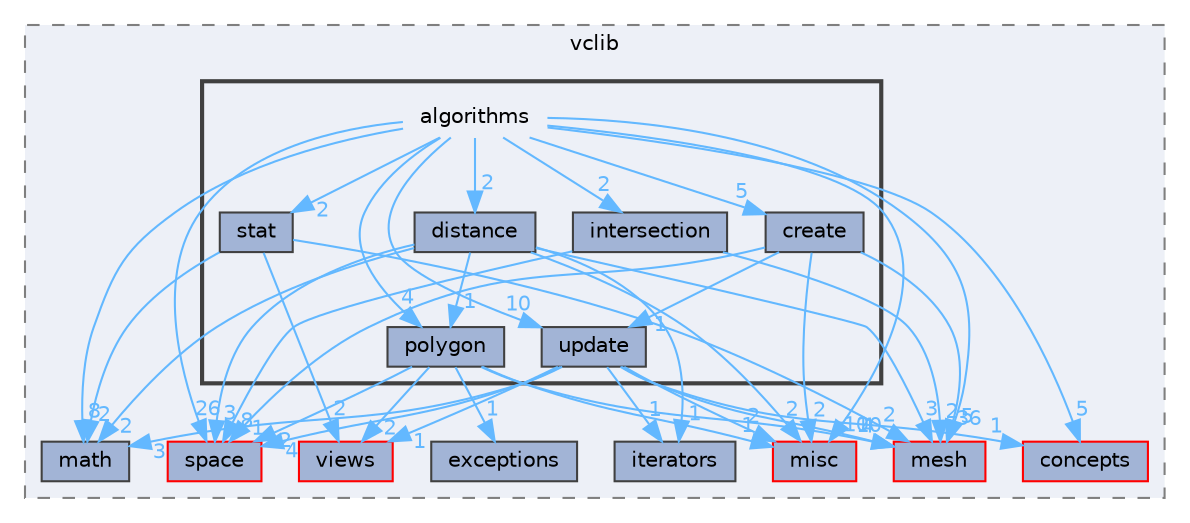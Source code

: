 digraph "/home/runner/work/vclib/vclib/include/vclib/algorithms"
{
 // LATEX_PDF_SIZE
  bgcolor="transparent";
  edge [fontname=Helvetica,fontsize=10,labelfontname=Helvetica,labelfontsize=10];
  node [fontname=Helvetica,fontsize=10,shape=box,height=0.2,width=0.4];
  compound=true
  subgraph clusterdir_d2fdbf172f8ae9790b339bfcb66b3af7 {
    graph [ bgcolor="#edf0f7", pencolor="grey50", label="vclib", fontname=Helvetica,fontsize=10 style="filled,dashed", URL="dir_d2fdbf172f8ae9790b339bfcb66b3af7.html",tooltip=""]
  dir_1d5d86545c5ee72848d4833136f0caa9 [label="misc", fillcolor="#a2b4d6", color="red", style="filled", URL="dir_1d5d86545c5ee72848d4833136f0caa9.html",tooltip=""];
  dir_96ccdd9de2e0c21b924c5a2b723ad6a0 [label="math", fillcolor="#a2b4d6", color="grey25", style="filled", URL="dir_96ccdd9de2e0c21b924c5a2b723ad6a0.html",tooltip=""];
  dir_b7cba7c08bd1746e313314f7773d6465 [label="mesh", fillcolor="#a2b4d6", color="red", style="filled", URL="dir_b7cba7c08bd1746e313314f7773d6465.html",tooltip=""];
  dir_d8d31096cdb23314816d0514c2e28657 [label="concepts", fillcolor="#a2b4d6", color="red", style="filled", URL="dir_d8d31096cdb23314816d0514c2e28657.html",tooltip=""];
  dir_f5c67e0d94465501863c6ccee7fad822 [label="space", fillcolor="#a2b4d6", color="red", style="filled", URL="dir_f5c67e0d94465501863c6ccee7fad822.html",tooltip=""];
  dir_48539028f9f417e400eda4b9af7b4212 [label="iterators", fillcolor="#a2b4d6", color="grey25", style="filled", URL="dir_48539028f9f417e400eda4b9af7b4212.html",tooltip=""];
  dir_73c7b2964be4f83c14fe98a3a9281ec6 [label="views", fillcolor="#a2b4d6", color="red", style="filled", URL="dir_73c7b2964be4f83c14fe98a3a9281ec6.html",tooltip=""];
  dir_faecc92ba3fe640bc81c479e685075f2 [label="exceptions", fillcolor="#a2b4d6", color="grey25", style="filled", URL="dir_faecc92ba3fe640bc81c479e685075f2.html",tooltip=""];
  subgraph clusterdir_184ccdea67371fe98b8576ffb8dc8f0b {
    graph [ bgcolor="#edf0f7", pencolor="grey25", label="", fontname=Helvetica,fontsize=10 style="filled,bold", URL="dir_184ccdea67371fe98b8576ffb8dc8f0b.html",tooltip=""]
    dir_184ccdea67371fe98b8576ffb8dc8f0b [shape=plaintext, label="algorithms"];
  dir_fdd557d0d6a3c6ee041918900d1f64b9 [label="create", fillcolor="#a2b4d6", color="grey25", style="filled", URL="dir_fdd557d0d6a3c6ee041918900d1f64b9.html",tooltip=""];
  dir_63f1290cec33f733cb816f0be112408a [label="distance", fillcolor="#a2b4d6", color="grey25", style="filled", URL="dir_63f1290cec33f733cb816f0be112408a.html",tooltip=""];
  dir_7698d2adaaee9753485ce51928fdf04b [label="intersection", fillcolor="#a2b4d6", color="grey25", style="filled", URL="dir_7698d2adaaee9753485ce51928fdf04b.html",tooltip=""];
  dir_b71a624c868ac2c9e6ac383c0ced45fd [label="polygon", fillcolor="#a2b4d6", color="grey25", style="filled", URL="dir_b71a624c868ac2c9e6ac383c0ced45fd.html",tooltip=""];
  dir_9358a53b6f69720eb50b3df8727a85d2 [label="stat", fillcolor="#a2b4d6", color="grey25", style="filled", URL="dir_9358a53b6f69720eb50b3df8727a85d2.html",tooltip=""];
  dir_0c30c288609dca947c9a20e317fd48dd [label="update", fillcolor="#a2b4d6", color="grey25", style="filled", URL="dir_0c30c288609dca947c9a20e317fd48dd.html",tooltip=""];
  }
  }
  dir_184ccdea67371fe98b8576ffb8dc8f0b->dir_0c30c288609dca947c9a20e317fd48dd [headlabel="10", labeldistance=1.5 headhref="dir_000000_000055.html" color="steelblue1" fontcolor="steelblue1"];
  dir_184ccdea67371fe98b8576ffb8dc8f0b->dir_1d5d86545c5ee72848d4833136f0caa9 [headlabel="10", labeldistance=1.5 headhref="dir_000000_000037.html" color="steelblue1" fontcolor="steelblue1"];
  dir_184ccdea67371fe98b8576ffb8dc8f0b->dir_63f1290cec33f733cb816f0be112408a [headlabel="2", labeldistance=1.5 headhref="dir_000000_000008.html" color="steelblue1" fontcolor="steelblue1"];
  dir_184ccdea67371fe98b8576ffb8dc8f0b->dir_7698d2adaaee9753485ce51928fdf04b [headlabel="2", labeldistance=1.5 headhref="dir_000000_000023.html" color="steelblue1" fontcolor="steelblue1"];
  dir_184ccdea67371fe98b8576ffb8dc8f0b->dir_9358a53b6f69720eb50b3df8727a85d2 [headlabel="2", labeldistance=1.5 headhref="dir_000000_000052.html" color="steelblue1" fontcolor="steelblue1"];
  dir_184ccdea67371fe98b8576ffb8dc8f0b->dir_96ccdd9de2e0c21b924c5a2b723ad6a0 [headlabel="8", labeldistance=1.5 headhref="dir_000000_000031.html" color="steelblue1" fontcolor="steelblue1"];
  dir_184ccdea67371fe98b8576ffb8dc8f0b->dir_b71a624c868ac2c9e6ac383c0ced45fd [headlabel="4", labeldistance=1.5 headhref="dir_000000_000043.html" color="steelblue1" fontcolor="steelblue1"];
  dir_184ccdea67371fe98b8576ffb8dc8f0b->dir_b7cba7c08bd1746e313314f7773d6465 [headlabel="36", labeldistance=1.5 headhref="dir_000000_000034.html" color="steelblue1" fontcolor="steelblue1"];
  dir_184ccdea67371fe98b8576ffb8dc8f0b->dir_d8d31096cdb23314816d0514c2e28657 [headlabel="5", labeldistance=1.5 headhref="dir_000000_000005.html" color="steelblue1" fontcolor="steelblue1"];
  dir_184ccdea67371fe98b8576ffb8dc8f0b->dir_f5c67e0d94465501863c6ccee7fad822 [headlabel="26", labeldistance=1.5 headhref="dir_000000_000051.html" color="steelblue1" fontcolor="steelblue1"];
  dir_184ccdea67371fe98b8576ffb8dc8f0b->dir_fdd557d0d6a3c6ee041918900d1f64b9 [headlabel="5", labeldistance=1.5 headhref="dir_000000_000007.html" color="steelblue1" fontcolor="steelblue1"];
  dir_fdd557d0d6a3c6ee041918900d1f64b9->dir_0c30c288609dca947c9a20e317fd48dd [headlabel="1", labeldistance=1.5 headhref="dir_000007_000055.html" color="steelblue1" fontcolor="steelblue1"];
  dir_fdd557d0d6a3c6ee041918900d1f64b9->dir_1d5d86545c5ee72848d4833136f0caa9 [headlabel="2", labeldistance=1.5 headhref="dir_000007_000037.html" color="steelblue1" fontcolor="steelblue1"];
  dir_fdd557d0d6a3c6ee041918900d1f64b9->dir_b7cba7c08bd1746e313314f7773d6465 [headlabel="5", labeldistance=1.5 headhref="dir_000007_000034.html" color="steelblue1" fontcolor="steelblue1"];
  dir_fdd557d0d6a3c6ee041918900d1f64b9->dir_f5c67e0d94465501863c6ccee7fad822 [headlabel="1", labeldistance=1.5 headhref="dir_000007_000051.html" color="steelblue1" fontcolor="steelblue1"];
  dir_63f1290cec33f733cb816f0be112408a->dir_1d5d86545c5ee72848d4833136f0caa9 [headlabel="2", labeldistance=1.5 headhref="dir_000008_000037.html" color="steelblue1" fontcolor="steelblue1"];
  dir_63f1290cec33f733cb816f0be112408a->dir_48539028f9f417e400eda4b9af7b4212 [headlabel="1", labeldistance=1.5 headhref="dir_000008_000026.html" color="steelblue1" fontcolor="steelblue1"];
  dir_63f1290cec33f733cb816f0be112408a->dir_96ccdd9de2e0c21b924c5a2b723ad6a0 [headlabel="2", labeldistance=1.5 headhref="dir_000008_000031.html" color="steelblue1" fontcolor="steelblue1"];
  dir_63f1290cec33f733cb816f0be112408a->dir_b71a624c868ac2c9e6ac383c0ced45fd [headlabel="1", labeldistance=1.5 headhref="dir_000008_000043.html" color="steelblue1" fontcolor="steelblue1"];
  dir_63f1290cec33f733cb816f0be112408a->dir_b7cba7c08bd1746e313314f7773d6465 [headlabel="3", labeldistance=1.5 headhref="dir_000008_000034.html" color="steelblue1" fontcolor="steelblue1"];
  dir_63f1290cec33f733cb816f0be112408a->dir_f5c67e0d94465501863c6ccee7fad822 [headlabel="3", labeldistance=1.5 headhref="dir_000008_000051.html" color="steelblue1" fontcolor="steelblue1"];
  dir_7698d2adaaee9753485ce51928fdf04b->dir_b7cba7c08bd1746e313314f7773d6465 [headlabel="2", labeldistance=1.5 headhref="dir_000023_000034.html" color="steelblue1" fontcolor="steelblue1"];
  dir_7698d2adaaee9753485ce51928fdf04b->dir_f5c67e0d94465501863c6ccee7fad822 [headlabel="8", labeldistance=1.5 headhref="dir_000023_000051.html" color="steelblue1" fontcolor="steelblue1"];
  dir_b71a624c868ac2c9e6ac383c0ced45fd->dir_1d5d86545c5ee72848d4833136f0caa9 [headlabel="1", labeldistance=1.5 headhref="dir_000043_000037.html" color="steelblue1" fontcolor="steelblue1"];
  dir_b71a624c868ac2c9e6ac383c0ced45fd->dir_73c7b2964be4f83c14fe98a3a9281ec6 [headlabel="2", labeldistance=1.5 headhref="dir_000043_000058.html" color="steelblue1" fontcolor="steelblue1"];
  dir_b71a624c868ac2c9e6ac383c0ced45fd->dir_b7cba7c08bd1746e313314f7773d6465 [headlabel="4", labeldistance=1.5 headhref="dir_000043_000034.html" color="steelblue1" fontcolor="steelblue1"];
  dir_b71a624c868ac2c9e6ac383c0ced45fd->dir_f5c67e0d94465501863c6ccee7fad822 [headlabel="2", labeldistance=1.5 headhref="dir_000043_000051.html" color="steelblue1" fontcolor="steelblue1"];
  dir_b71a624c868ac2c9e6ac383c0ced45fd->dir_faecc92ba3fe640bc81c479e685075f2 [headlabel="1", labeldistance=1.5 headhref="dir_000043_000011.html" color="steelblue1" fontcolor="steelblue1"];
  dir_9358a53b6f69720eb50b3df8727a85d2->dir_73c7b2964be4f83c14fe98a3a9281ec6 [headlabel="2", labeldistance=1.5 headhref="dir_000052_000058.html" color="steelblue1" fontcolor="steelblue1"];
  dir_9358a53b6f69720eb50b3df8727a85d2->dir_96ccdd9de2e0c21b924c5a2b723ad6a0 [headlabel="2", labeldistance=1.5 headhref="dir_000052_000031.html" color="steelblue1" fontcolor="steelblue1"];
  dir_9358a53b6f69720eb50b3df8727a85d2->dir_b7cba7c08bd1746e313314f7773d6465 [headlabel="2", labeldistance=1.5 headhref="dir_000052_000034.html" color="steelblue1" fontcolor="steelblue1"];
  dir_0c30c288609dca947c9a20e317fd48dd->dir_1d5d86545c5ee72848d4833136f0caa9 [headlabel="2", labeldistance=1.5 headhref="dir_000055_000037.html" color="steelblue1" fontcolor="steelblue1"];
  dir_0c30c288609dca947c9a20e317fd48dd->dir_48539028f9f417e400eda4b9af7b4212 [headlabel="1", labeldistance=1.5 headhref="dir_000055_000026.html" color="steelblue1" fontcolor="steelblue1"];
  dir_0c30c288609dca947c9a20e317fd48dd->dir_73c7b2964be4f83c14fe98a3a9281ec6 [headlabel="1", labeldistance=1.5 headhref="dir_000055_000058.html" color="steelblue1" fontcolor="steelblue1"];
  dir_0c30c288609dca947c9a20e317fd48dd->dir_96ccdd9de2e0c21b924c5a2b723ad6a0 [headlabel="3", labeldistance=1.5 headhref="dir_000055_000031.html" color="steelblue1" fontcolor="steelblue1"];
  dir_0c30c288609dca947c9a20e317fd48dd->dir_b7cba7c08bd1746e313314f7773d6465 [headlabel="10", labeldistance=1.5 headhref="dir_000055_000034.html" color="steelblue1" fontcolor="steelblue1"];
  dir_0c30c288609dca947c9a20e317fd48dd->dir_d8d31096cdb23314816d0514c2e28657 [headlabel="1", labeldistance=1.5 headhref="dir_000055_000005.html" color="steelblue1" fontcolor="steelblue1"];
  dir_0c30c288609dca947c9a20e317fd48dd->dir_f5c67e0d94465501863c6ccee7fad822 [headlabel="4", labeldistance=1.5 headhref="dir_000055_000051.html" color="steelblue1" fontcolor="steelblue1"];
}
